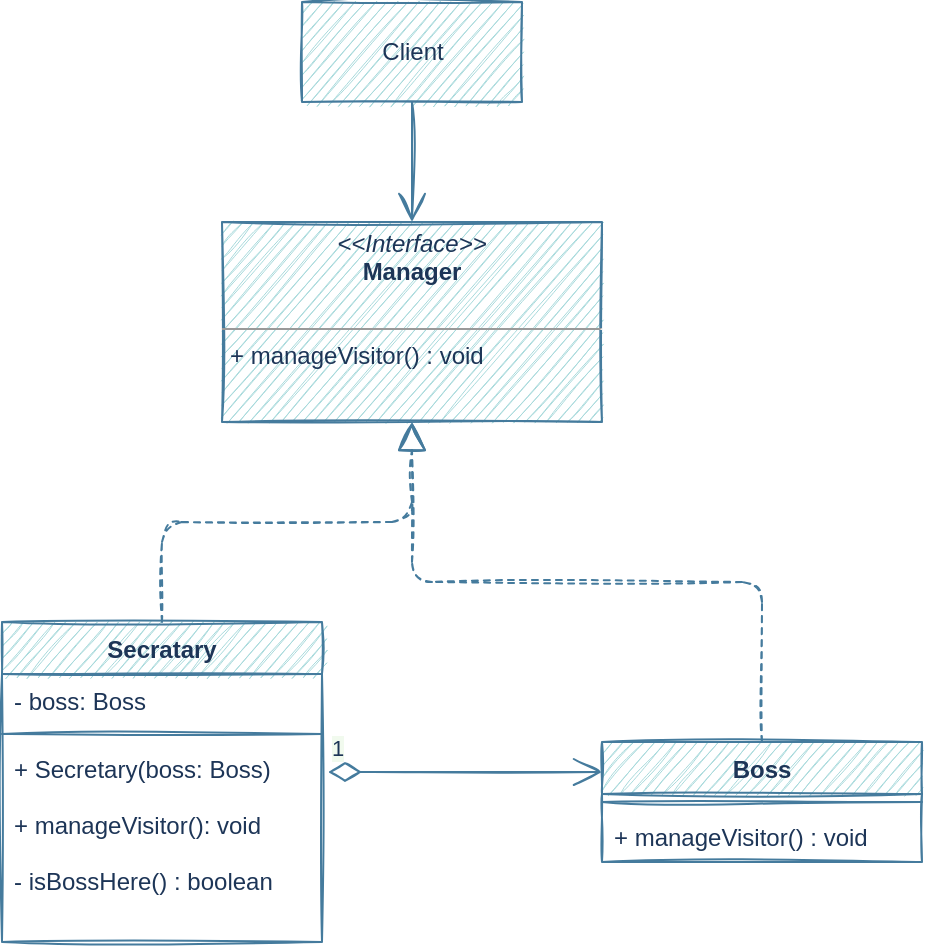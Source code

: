 <mxfile>
    <diagram id="AKzGjWOFuVTxbhXp65TS" name="Page-1">
        <mxGraphModel dx="913" dy="739" grid="1" gridSize="10" guides="1" tooltips="1" connect="1" arrows="1" fold="1" page="1" pageScale="1" pageWidth="827" pageHeight="1169" background="#FFFFFF" math="0" shadow="0">
            <root>
                <mxCell id="0"/>
                <mxCell id="1" parent="0"/>
                <mxCell id="2" value="Client" style="html=1;fillColor=#A8DADC;strokeColor=#457B9D;fontColor=#1D3557;sketch=1;" vertex="1" parent="1">
                    <mxGeometry x="350" y="330" width="110" height="50" as="geometry"/>
                </mxCell>
                <mxCell id="3" value="&lt;p style=&quot;margin: 0px ; margin-top: 4px ; text-align: center&quot;&gt;&lt;i&gt;&amp;lt;&amp;lt;Interface&amp;gt;&amp;gt;&lt;/i&gt;&lt;br&gt;&lt;b&gt;Manager&lt;/b&gt;&lt;/p&gt;&lt;p style=&quot;margin: 0px ; margin-left: 4px&quot;&gt;&lt;br&gt;&lt;/p&gt;&lt;hr size=&quot;1&quot;&gt;&lt;p style=&quot;margin: 0px ; margin-left: 4px&quot;&gt;+ manageVisitor() : void&lt;/p&gt;" style="verticalAlign=top;align=left;overflow=fill;fontSize=12;fontFamily=Helvetica;html=1;fillColor=#A8DADC;strokeColor=#457B9D;fontColor=#1D3557;sketch=1;" vertex="1" parent="1">
                    <mxGeometry x="310" y="440" width="190" height="100" as="geometry"/>
                </mxCell>
                <mxCell id="4" value="Boss" style="swimlane;fontStyle=1;align=center;verticalAlign=top;childLayout=stackLayout;horizontal=1;startSize=26;horizontalStack=0;resizeParent=1;resizeParentMax=0;resizeLast=0;collapsible=1;marginBottom=0;fillColor=#A8DADC;strokeColor=#457B9D;fontColor=#1D3557;sketch=1;" vertex="1" parent="1">
                    <mxGeometry x="500" y="700" width="160" height="60" as="geometry"/>
                </mxCell>
                <mxCell id="6" value="" style="line;strokeWidth=1;fillColor=none;align=left;verticalAlign=middle;spacingTop=-1;spacingLeft=3;spacingRight=3;rotatable=0;labelPosition=right;points=[];portConstraint=eastwest;labelBackgroundColor=#F1FAEE;strokeColor=#457B9D;fontColor=#1D3557;sketch=1;" vertex="1" parent="4">
                    <mxGeometry y="26" width="160" height="8" as="geometry"/>
                </mxCell>
                <mxCell id="7" value="+ manageVisitor() : void" style="text;strokeColor=none;fillColor=none;align=left;verticalAlign=top;spacingLeft=4;spacingRight=4;overflow=hidden;rotatable=0;points=[[0,0.5],[1,0.5]];portConstraint=eastwest;fontColor=#1D3557;sketch=1;" vertex="1" parent="4">
                    <mxGeometry y="34" width="160" height="26" as="geometry"/>
                </mxCell>
                <mxCell id="11" value="Secratary" style="swimlane;fontStyle=1;align=center;verticalAlign=top;childLayout=stackLayout;horizontal=1;startSize=26;horizontalStack=0;resizeParent=1;resizeParentMax=0;resizeLast=0;collapsible=1;marginBottom=0;fillColor=#A8DADC;strokeColor=#457B9D;fontColor=#1D3557;sketch=1;" vertex="1" parent="1">
                    <mxGeometry x="200" y="640" width="160" height="160" as="geometry"/>
                </mxCell>
                <mxCell id="12" value="- boss: Boss" style="text;strokeColor=none;fillColor=none;align=left;verticalAlign=top;spacingLeft=4;spacingRight=4;overflow=hidden;rotatable=0;points=[[0,0.5],[1,0.5]];portConstraint=eastwest;fontColor=#1D3557;sketch=1;" vertex="1" parent="11">
                    <mxGeometry y="26" width="160" height="26" as="geometry"/>
                </mxCell>
                <mxCell id="13" value="" style="line;strokeWidth=1;fillColor=none;align=left;verticalAlign=middle;spacingTop=-1;spacingLeft=3;spacingRight=3;rotatable=0;labelPosition=right;points=[];portConstraint=eastwest;labelBackgroundColor=#F1FAEE;strokeColor=#457B9D;fontColor=#1D3557;sketch=1;" vertex="1" parent="11">
                    <mxGeometry y="52" width="160" height="8" as="geometry"/>
                </mxCell>
                <mxCell id="14" value="+ Secretary(boss: Boss)&#10;&#10;+ manageVisitor(): void&#10;&#10;- isBossHere() : boolean" style="text;strokeColor=none;fillColor=none;align=left;verticalAlign=top;spacingLeft=4;spacingRight=4;overflow=hidden;rotatable=0;points=[[0,0.5],[1,0.5]];portConstraint=eastwest;fontColor=#1D3557;sketch=1;" vertex="1" parent="11">
                    <mxGeometry y="60" width="160" height="100" as="geometry"/>
                </mxCell>
                <mxCell id="15" value="" style="endArrow=block;dashed=1;endFill=0;endSize=12;html=1;exitX=0.5;exitY=0;exitDx=0;exitDy=0;entryX=0.5;entryY=1;entryDx=0;entryDy=0;edgeStyle=orthogonalEdgeStyle;labelBackgroundColor=#F1FAEE;strokeColor=#457B9D;fontColor=#1D3557;sketch=1;" edge="1" parent="1" source="11" target="3">
                    <mxGeometry width="160" relative="1" as="geometry">
                        <mxPoint x="350" y="660" as="sourcePoint"/>
                        <mxPoint x="510" y="660" as="targetPoint"/>
                    </mxGeometry>
                </mxCell>
                <mxCell id="16" value="" style="endArrow=block;dashed=1;endFill=0;endSize=12;html=1;exitX=0.5;exitY=0;exitDx=0;exitDy=0;entryX=0.5;entryY=1;entryDx=0;entryDy=0;edgeStyle=orthogonalEdgeStyle;labelBackgroundColor=#F1FAEE;strokeColor=#457B9D;fontColor=#1D3557;sketch=1;" edge="1" parent="1" source="4" target="3">
                    <mxGeometry width="160" relative="1" as="geometry">
                        <mxPoint x="350" y="660" as="sourcePoint"/>
                        <mxPoint x="410" y="550" as="targetPoint"/>
                    </mxGeometry>
                </mxCell>
                <mxCell id="17" value="1" style="endArrow=open;html=1;endSize=12;startArrow=diamondThin;startSize=14;startFill=0;align=left;verticalAlign=bottom;entryX=0;entryY=0.25;entryDx=0;entryDy=0;labelBackgroundColor=#F1FAEE;strokeColor=#457B9D;fontColor=#1D3557;sketch=1;" edge="1" parent="1" target="4">
                    <mxGeometry x="-1" y="3" relative="1" as="geometry">
                        <mxPoint x="363" y="715" as="sourcePoint"/>
                        <mxPoint x="560" y="730" as="targetPoint"/>
                    </mxGeometry>
                </mxCell>
                <mxCell id="20" value="" style="endArrow=open;endFill=1;endSize=12;html=1;entryX=0.5;entryY=0;entryDx=0;entryDy=0;exitX=0.5;exitY=1;exitDx=0;exitDy=0;labelBackgroundColor=#F1FAEE;strokeColor=#457B9D;fontColor=#1D3557;sketch=1;" edge="1" parent="1" source="2" target="3">
                    <mxGeometry width="160" relative="1" as="geometry">
                        <mxPoint x="350" y="660" as="sourcePoint"/>
                        <mxPoint x="510" y="660" as="targetPoint"/>
                    </mxGeometry>
                </mxCell>
            </root>
        </mxGraphModel>
    </diagram>
</mxfile>
